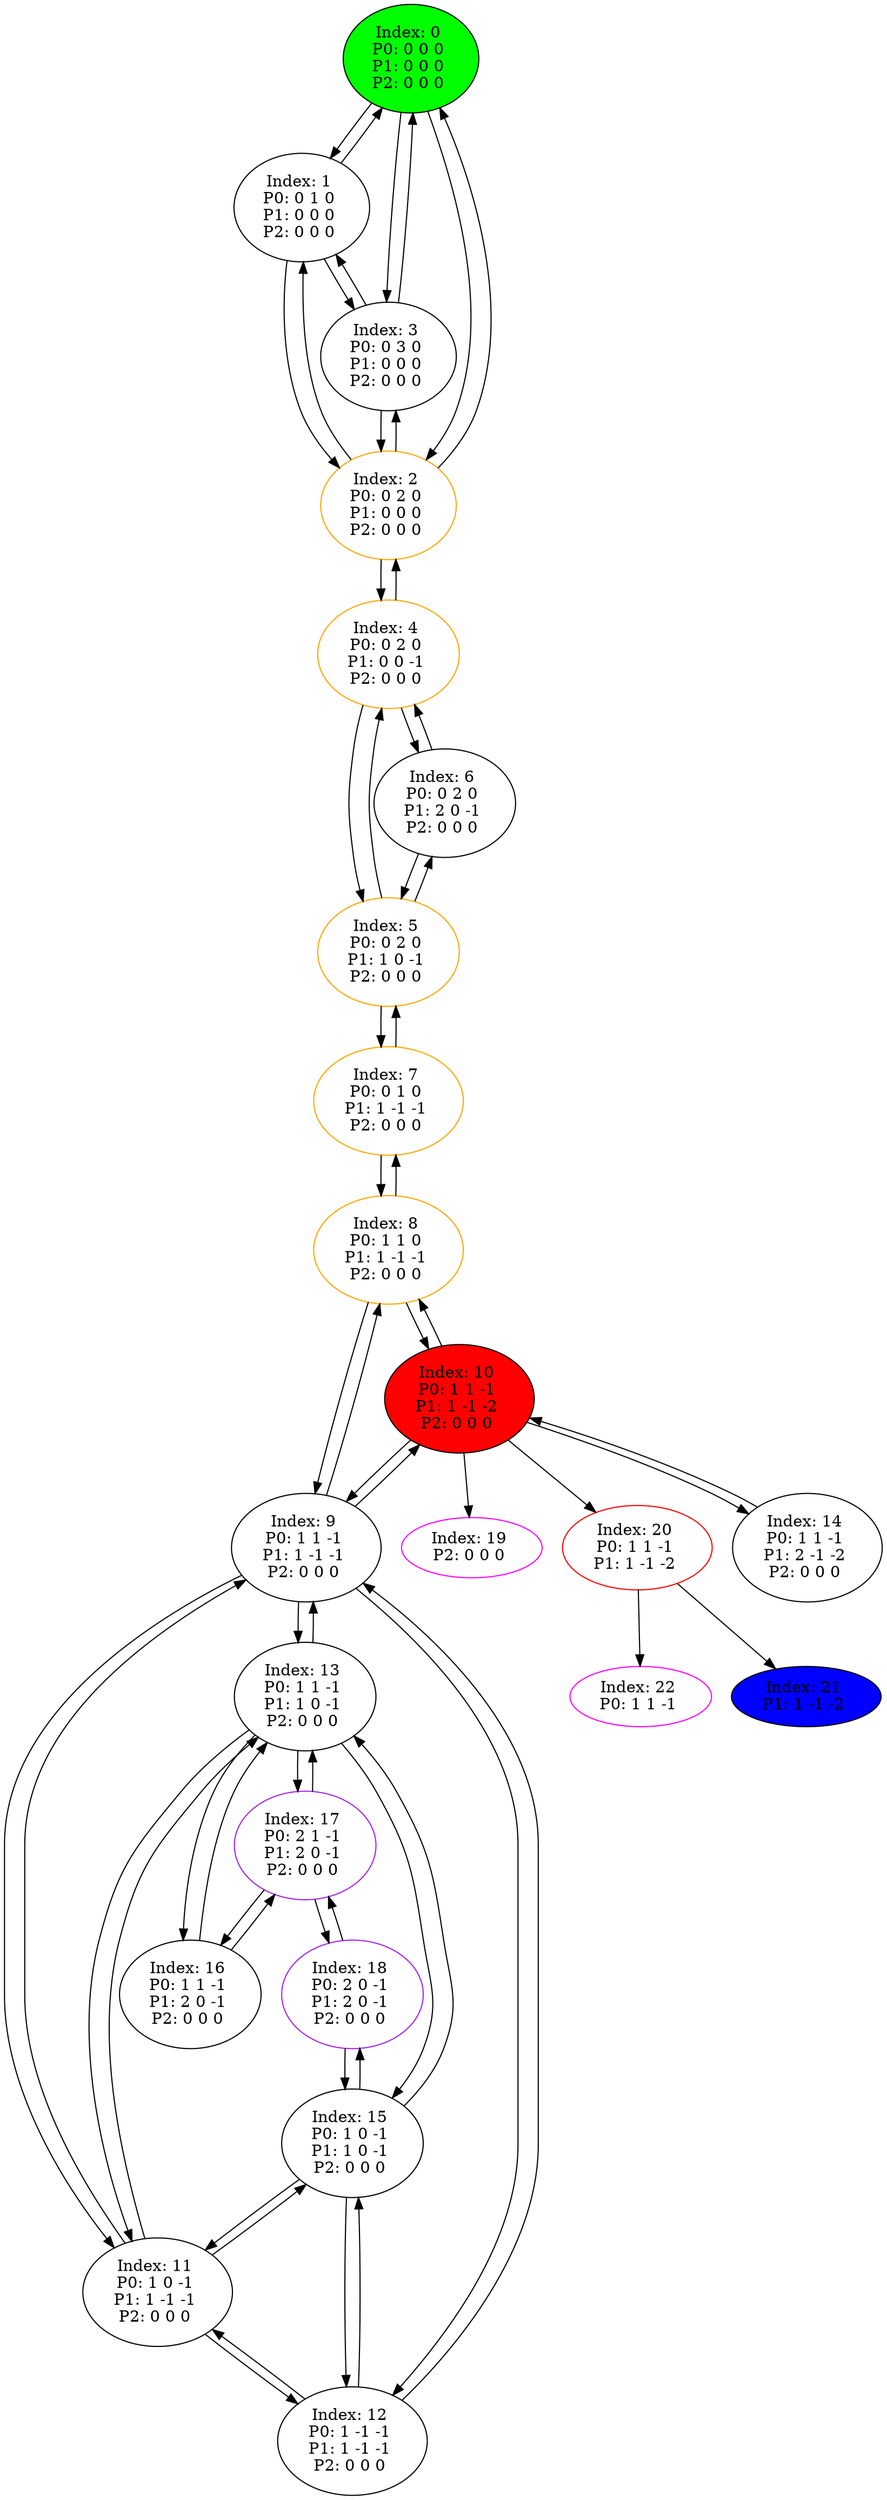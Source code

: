 digraph G {
color = "black"
0[label = "Index: 0 
P0: 0 0 0 
P1: 0 0 0 
P2: 0 0 0 
", style="filled", fillcolor = "green"]
1[label = "Index: 1 
P0: 0 1 0 
P1: 0 0 0 
P2: 0 0 0 
"]
2[label = "Index: 2 
P0: 0 2 0 
P1: 0 0 0 
P2: 0 0 0 
", color = "orange"]
3[label = "Index: 3 
P0: 0 3 0 
P1: 0 0 0 
P2: 0 0 0 
"]
4[label = "Index: 4 
P0: 0 2 0 
P1: 0 0 -1 
P2: 0 0 0 
", color = "orange"]
5[label = "Index: 5 
P0: 0 2 0 
P1: 1 0 -1 
P2: 0 0 0 
", color = "orange"]
6[label = "Index: 6 
P0: 0 2 0 
P1: 2 0 -1 
P2: 0 0 0 
"]
7[label = "Index: 7 
P0: 0 1 0 
P1: 1 -1 -1 
P2: 0 0 0 
", color = "orange"]
8[label = "Index: 8 
P0: 1 1 0 
P1: 1 -1 -1 
P2: 0 0 0 
", color = "orange"]
9[label = "Index: 9 
P0: 1 1 -1 
P1: 1 -1 -1 
P2: 0 0 0 
"]
10[label = "Index: 10 
P0: 1 1 -1 
P1: 1 -1 -2 
P2: 0 0 0 
", style="filled", fillcolor = "red"]
11[label = "Index: 11 
P0: 1 0 -1 
P1: 1 -1 -1 
P2: 0 0 0 
"]
12[label = "Index: 12 
P0: 1 -1 -1 
P1: 1 -1 -1 
P2: 0 0 0 
"]
13[label = "Index: 13 
P0: 1 1 -1 
P1: 1 0 -1 
P2: 0 0 0 
"]
14[label = "Index: 14 
P0: 1 1 -1 
P1: 2 -1 -2 
P2: 0 0 0 
"]
15[label = "Index: 15 
P0: 1 0 -1 
P1: 1 0 -1 
P2: 0 0 0 
"]
16[label = "Index: 16 
P0: 1 1 -1 
P1: 2 0 -1 
P2: 0 0 0 
"]
17[label = "Index: 17 
P0: 2 1 -1 
P1: 2 0 -1 
P2: 0 0 0 
", color = "purple"]
18[label = "Index: 18 
P0: 2 0 -1 
P1: 2 0 -1 
P2: 0 0 0 
", color = "purple"]
19[label = "Index: 19 
P2: 0 0 0 
", color = "fuchsia"]
20[label = "Index: 20 
P0: 1 1 -1 
P1: 1 -1 -2 
", color = "red"]
21[label = "Index: 21 
P1: 1 -1 -2 
", style="filled", fillcolor = "blue"]
22[label = "Index: 22 
P0: 1 1 -1 
", color = "fuchsia"]
0 -> 1
0 -> 2
0 -> 3

1 -> 0
1 -> 2
1 -> 3

2 -> 0
2 -> 1
2 -> 3
2 -> 4

3 -> 0
3 -> 1
3 -> 2

4 -> 2
4 -> 5
4 -> 6

5 -> 4
5 -> 6
5 -> 7

6 -> 4
6 -> 5

7 -> 5
7 -> 8

8 -> 7
8 -> 9
8 -> 10

9 -> 8
9 -> 11
9 -> 12
9 -> 13
9 -> 10

10 -> 8
10 -> 9
10 -> 14
10 -> 19
10 -> 20

11 -> 9
11 -> 12
11 -> 15
11 -> 13

12 -> 9
12 -> 11
12 -> 15

13 -> 9
13 -> 11
13 -> 15
13 -> 16
13 -> 17

14 -> 10

15 -> 11
15 -> 12
15 -> 13
15 -> 18

16 -> 13
16 -> 17

17 -> 13
17 -> 16
17 -> 18

18 -> 15
18 -> 17

20 -> 21
20 -> 22

}
